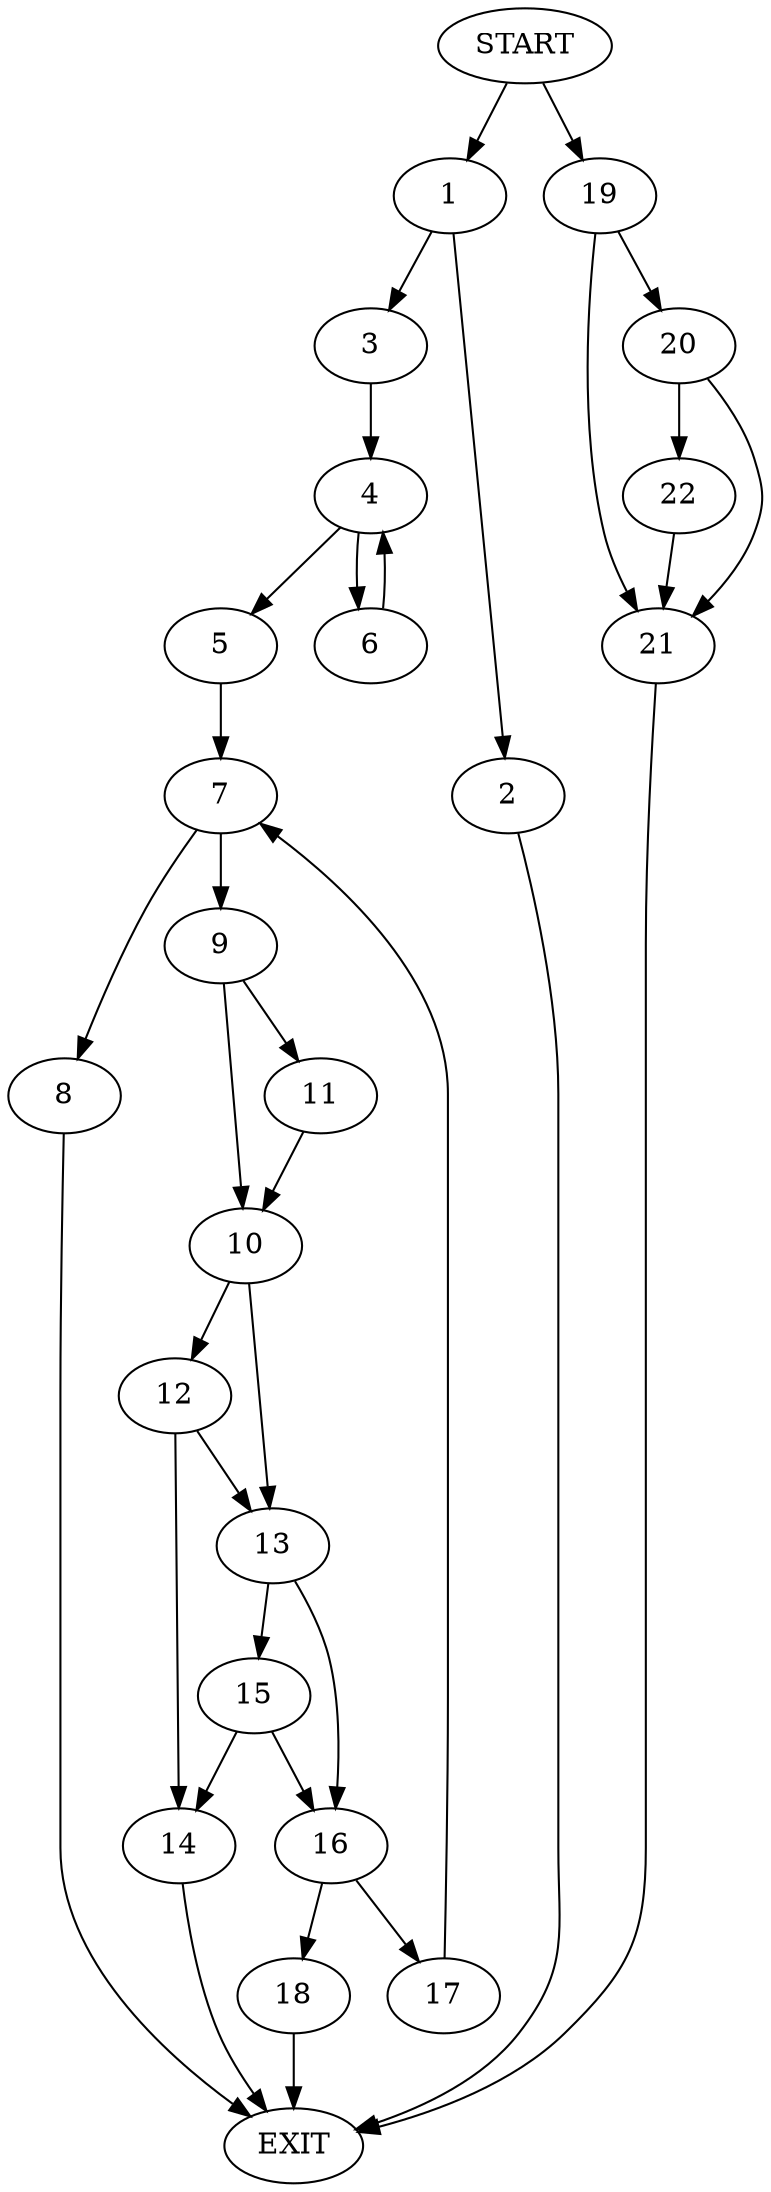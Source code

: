 digraph {
0 [label="START"]
23 [label="EXIT"]
0 -> 1
1 -> 2
1 -> 3
2 -> 23
3 -> 4
4 -> 5
4 -> 6
6 -> 4
5 -> 7
7 -> 8
7 -> 9
8 -> 23
9 -> 10
9 -> 11
10 -> 12
10 -> 13
11 -> 10
12 -> 14
12 -> 13
13 -> 15
13 -> 16
14 -> 23
15 -> 14
15 -> 16
16 -> 17
16 -> 18
17 -> 7
18 -> 23
0 -> 19
19 -> 20
19 -> 21
21 -> 23
20 -> 21
20 -> 22
22 -> 21
}
